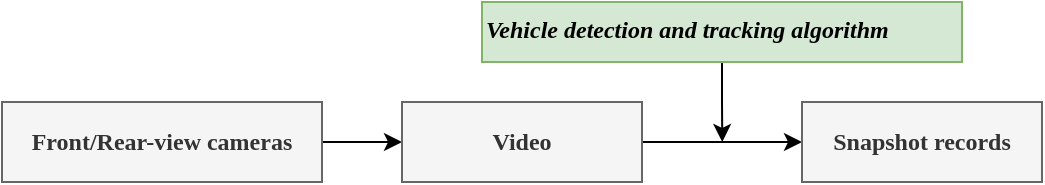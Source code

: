 <mxfile version="15.7.1" type="github">
  <diagram id="HasSQPemCs9GQpOlN9z0" name="Page-1">
    <mxGraphModel dx="813" dy="454" grid="1" gridSize="10" guides="1" tooltips="1" connect="1" arrows="1" fold="1" page="1" pageScale="1" pageWidth="827" pageHeight="1169" math="0" shadow="0">
      <root>
        <mxCell id="0" />
        <mxCell id="1" parent="0" />
        <mxCell id="zy2MzBVvxE0g1TaHPWqj-3" style="edgeStyle=orthogonalEdgeStyle;rounded=0;orthogonalLoop=1;jettySize=auto;html=1;exitX=1;exitY=0.5;exitDx=0;exitDy=0;entryX=0;entryY=0.5;entryDx=0;entryDy=0;" edge="1" parent="1" source="zy2MzBVvxE0g1TaHPWqj-1" target="zy2MzBVvxE0g1TaHPWqj-2">
          <mxGeometry relative="1" as="geometry" />
        </mxCell>
        <mxCell id="zy2MzBVvxE0g1TaHPWqj-1" value="&lt;div&gt;&lt;b&gt;&lt;font face=&quot;Comic Sans MS&quot;&gt;Front/R&lt;span&gt;ear-view&amp;nbsp;&lt;/span&gt;&lt;span&gt;cameras&lt;/span&gt;&lt;/font&gt;&lt;/b&gt;&lt;/div&gt;" style="rounded=0;whiteSpace=wrap;html=1;fillColor=#f5f5f5;fontColor=#333333;strokeColor=#666666;" vertex="1" parent="1">
          <mxGeometry y="80" width="160" height="40" as="geometry" />
        </mxCell>
        <mxCell id="zy2MzBVvxE0g1TaHPWqj-7" style="edgeStyle=orthogonalEdgeStyle;rounded=0;orthogonalLoop=1;jettySize=auto;html=1;exitX=1;exitY=0.5;exitDx=0;exitDy=0;entryX=0;entryY=0.5;entryDx=0;entryDy=0;" edge="1" parent="1" source="zy2MzBVvxE0g1TaHPWqj-2" target="zy2MzBVvxE0g1TaHPWqj-4">
          <mxGeometry relative="1" as="geometry" />
        </mxCell>
        <mxCell id="zy2MzBVvxE0g1TaHPWqj-2" value="&lt;b&gt;&lt;font face=&quot;Comic Sans MS&quot;&gt;Video&lt;/font&gt;&lt;/b&gt;" style="rounded=0;whiteSpace=wrap;html=1;fillColor=#f5f5f5;fontColor=#333333;strokeColor=#666666;" vertex="1" parent="1">
          <mxGeometry x="200" y="80" width="120" height="40" as="geometry" />
        </mxCell>
        <mxCell id="zy2MzBVvxE0g1TaHPWqj-4" value="&lt;div&gt;&lt;b&gt;&lt;font face=&quot;Comic Sans MS&quot;&gt;Snapshot records&lt;/font&gt;&lt;/b&gt;&lt;/div&gt;" style="rounded=0;whiteSpace=wrap;html=1;fillColor=#f5f5f5;fontColor=#333333;strokeColor=#666666;" vertex="1" parent="1">
          <mxGeometry x="400" y="80" width="120" height="40" as="geometry" />
        </mxCell>
        <mxCell id="zy2MzBVvxE0g1TaHPWqj-9" style="edgeStyle=orthogonalEdgeStyle;rounded=0;orthogonalLoop=1;jettySize=auto;html=1;exitX=0.5;exitY=1;exitDx=0;exitDy=0;fontFamily=Comic Sans MS;" edge="1" parent="1" source="zy2MzBVvxE0g1TaHPWqj-8">
          <mxGeometry relative="1" as="geometry">
            <mxPoint x="360.143" y="100" as="targetPoint" />
          </mxGeometry>
        </mxCell>
        <mxCell id="zy2MzBVvxE0g1TaHPWqj-8" value="&lt;b&gt;&lt;i&gt;&lt;font face=&quot;Comic Sans MS&quot;&gt;Vehicle detection and tracking algorithm&lt;/font&gt;&lt;/i&gt;&lt;/b&gt;" style="text;whiteSpace=wrap;html=1;strokeColor=#82b366;fillColor=#d5e8d4;" vertex="1" parent="1">
          <mxGeometry x="240" y="30" width="240" height="30" as="geometry" />
        </mxCell>
      </root>
    </mxGraphModel>
  </diagram>
</mxfile>
